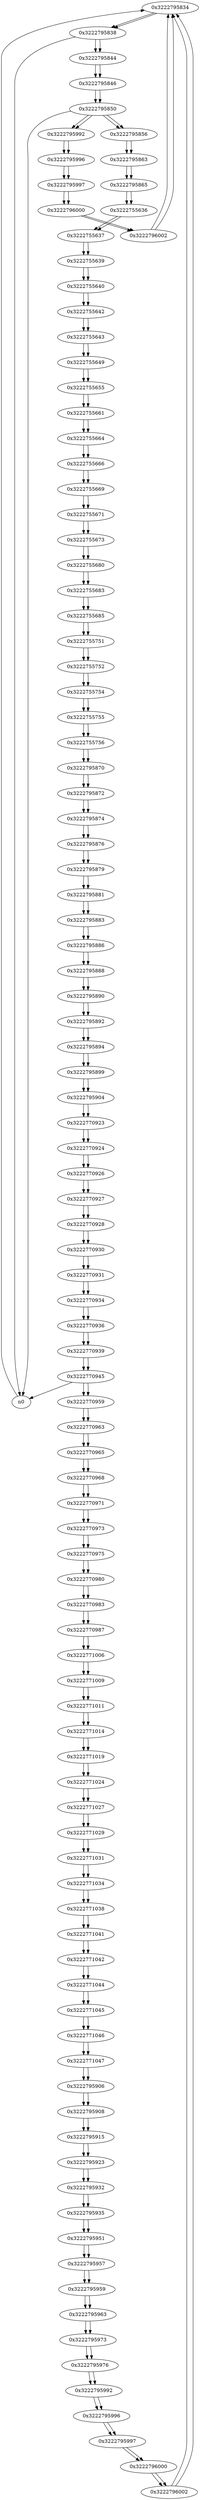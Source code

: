 digraph G{
/* nodes */
  n1 [label="0x3222795834"]
  n2 [label="0x3222795838"]
  n3 [label="0x3222795844"]
  n4 [label="0x3222795846"]
  n5 [label="0x3222795850"]
  n6 [label="0x3222795992"]
  n7 [label="0x3222795996"]
  n8 [label="0x3222795997"]
  n9 [label="0x3222796000"]
  n10 [label="0x3222796002"]
  n11 [label="0x3222795856"]
  n12 [label="0x3222795863"]
  n13 [label="0x3222795865"]
  n14 [label="0x3222755636"]
  n15 [label="0x3222755637"]
  n16 [label="0x3222755639"]
  n17 [label="0x3222755640"]
  n18 [label="0x3222755642"]
  n19 [label="0x3222755643"]
  n20 [label="0x3222755649"]
  n21 [label="0x3222755655"]
  n22 [label="0x3222755661"]
  n23 [label="0x3222755664"]
  n24 [label="0x3222755666"]
  n25 [label="0x3222755669"]
  n26 [label="0x3222755671"]
  n27 [label="0x3222755673"]
  n28 [label="0x3222755680"]
  n29 [label="0x3222755683"]
  n30 [label="0x3222755685"]
  n31 [label="0x3222755751"]
  n32 [label="0x3222755752"]
  n33 [label="0x3222755754"]
  n34 [label="0x3222755755"]
  n35 [label="0x3222755756"]
  n36 [label="0x3222795870"]
  n37 [label="0x3222795872"]
  n38 [label="0x3222795874"]
  n39 [label="0x3222795876"]
  n40 [label="0x3222795879"]
  n41 [label="0x3222795881"]
  n42 [label="0x3222795883"]
  n43 [label="0x3222795886"]
  n44 [label="0x3222795888"]
  n45 [label="0x3222795890"]
  n46 [label="0x3222795892"]
  n47 [label="0x3222795894"]
  n48 [label="0x3222795899"]
  n49 [label="0x3222795904"]
  n50 [label="0x3222770923"]
  n51 [label="0x3222770924"]
  n52 [label="0x3222770926"]
  n53 [label="0x3222770927"]
  n54 [label="0x3222770928"]
  n55 [label="0x3222770930"]
  n56 [label="0x3222770931"]
  n57 [label="0x3222770934"]
  n58 [label="0x3222770936"]
  n59 [label="0x3222770939"]
  n60 [label="0x3222770945"]
  n61 [label="0x3222770959"]
  n62 [label="0x3222770963"]
  n63 [label="0x3222770965"]
  n64 [label="0x3222770968"]
  n65 [label="0x3222770971"]
  n66 [label="0x3222770973"]
  n67 [label="0x3222770975"]
  n68 [label="0x3222770980"]
  n69 [label="0x3222770983"]
  n70 [label="0x3222770987"]
  n71 [label="0x3222771006"]
  n72 [label="0x3222771009"]
  n73 [label="0x3222771011"]
  n74 [label="0x3222771014"]
  n75 [label="0x3222771019"]
  n76 [label="0x3222771024"]
  n77 [label="0x3222771027"]
  n78 [label="0x3222771029"]
  n79 [label="0x3222771031"]
  n80 [label="0x3222771034"]
  n81 [label="0x3222771038"]
  n82 [label="0x3222771041"]
  n83 [label="0x3222771042"]
  n84 [label="0x3222771044"]
  n85 [label="0x3222771045"]
  n86 [label="0x3222771046"]
  n87 [label="0x3222771047"]
  n88 [label="0x3222795906"]
  n89 [label="0x3222795908"]
  n90 [label="0x3222795915"]
  n91 [label="0x3222795923"]
  n92 [label="0x3222795932"]
  n93 [label="0x3222795935"]
  n94 [label="0x3222795951"]
  n95 [label="0x3222795957"]
  n96 [label="0x3222795959"]
  n97 [label="0x3222795963"]
  n98 [label="0x3222795973"]
  n99 [label="0x3222795976"]
  n100 [label="0x3222795992"]
  n101 [label="0x3222795996"]
  n102 [label="0x3222795997"]
  n103 [label="0x3222796000"]
  n104 [label="0x3222796002"]
/* edges */
n1 -> n2;
n104 -> n1;
n10 -> n1;
n0 -> n1;
n2 -> n3;
n2 -> n0;
n1 -> n2;
n3 -> n4;
n2 -> n3;
n4 -> n5;
n3 -> n4;
n5 -> n11;
n5 -> n6;
n5 -> n0;
n4 -> n5;
n6 -> n7;
n5 -> n6;
n7 -> n8;
n6 -> n7;
n8 -> n9;
n7 -> n8;
n9 -> n10;
n8 -> n9;
n10 -> n1;
n9 -> n10;
n11 -> n12;
n5 -> n11;
n12 -> n13;
n11 -> n12;
n13 -> n14;
n12 -> n13;
n14 -> n15;
n13 -> n14;
n15 -> n16;
n14 -> n15;
n16 -> n17;
n15 -> n16;
n17 -> n18;
n16 -> n17;
n18 -> n19;
n17 -> n18;
n19 -> n20;
n18 -> n19;
n20 -> n21;
n19 -> n20;
n21 -> n22;
n20 -> n21;
n22 -> n23;
n21 -> n22;
n23 -> n24;
n22 -> n23;
n24 -> n25;
n23 -> n24;
n25 -> n26;
n24 -> n25;
n26 -> n27;
n25 -> n26;
n27 -> n28;
n26 -> n27;
n28 -> n29;
n27 -> n28;
n29 -> n30;
n28 -> n29;
n30 -> n31;
n29 -> n30;
n31 -> n32;
n30 -> n31;
n32 -> n33;
n31 -> n32;
n33 -> n34;
n32 -> n33;
n34 -> n35;
n33 -> n34;
n35 -> n36;
n34 -> n35;
n36 -> n37;
n35 -> n36;
n37 -> n38;
n36 -> n37;
n38 -> n39;
n37 -> n38;
n39 -> n40;
n38 -> n39;
n40 -> n41;
n39 -> n40;
n41 -> n42;
n40 -> n41;
n42 -> n43;
n41 -> n42;
n43 -> n44;
n42 -> n43;
n44 -> n45;
n43 -> n44;
n45 -> n46;
n44 -> n45;
n46 -> n47;
n45 -> n46;
n47 -> n48;
n46 -> n47;
n48 -> n49;
n47 -> n48;
n49 -> n50;
n48 -> n49;
n50 -> n51;
n49 -> n50;
n51 -> n52;
n50 -> n51;
n52 -> n53;
n51 -> n52;
n53 -> n54;
n52 -> n53;
n54 -> n55;
n53 -> n54;
n55 -> n56;
n54 -> n55;
n56 -> n57;
n55 -> n56;
n57 -> n58;
n56 -> n57;
n58 -> n59;
n57 -> n58;
n59 -> n60;
n58 -> n59;
n60 -> n61;
n60 -> n0;
n59 -> n60;
n61 -> n62;
n60 -> n61;
n62 -> n63;
n61 -> n62;
n63 -> n64;
n62 -> n63;
n64 -> n65;
n63 -> n64;
n65 -> n66;
n64 -> n65;
n66 -> n67;
n65 -> n66;
n67 -> n68;
n66 -> n67;
n68 -> n69;
n67 -> n68;
n69 -> n70;
n68 -> n69;
n70 -> n71;
n69 -> n70;
n71 -> n72;
n70 -> n71;
n72 -> n73;
n71 -> n72;
n73 -> n74;
n72 -> n73;
n74 -> n75;
n73 -> n74;
n75 -> n76;
n74 -> n75;
n76 -> n77;
n75 -> n76;
n77 -> n78;
n76 -> n77;
n78 -> n79;
n77 -> n78;
n79 -> n80;
n78 -> n79;
n80 -> n81;
n79 -> n80;
n81 -> n82;
n80 -> n81;
n82 -> n83;
n81 -> n82;
n83 -> n84;
n82 -> n83;
n84 -> n85;
n83 -> n84;
n85 -> n86;
n84 -> n85;
n86 -> n87;
n85 -> n86;
n87 -> n88;
n86 -> n87;
n88 -> n89;
n87 -> n88;
n89 -> n90;
n88 -> n89;
n90 -> n91;
n89 -> n90;
n91 -> n92;
n90 -> n91;
n92 -> n93;
n91 -> n92;
n93 -> n94;
n92 -> n93;
n94 -> n95;
n93 -> n94;
n95 -> n96;
n94 -> n95;
n96 -> n97;
n95 -> n96;
n97 -> n98;
n96 -> n97;
n98 -> n99;
n97 -> n98;
n99 -> n100;
n98 -> n99;
n100 -> n101;
n99 -> n100;
n101 -> n102;
n100 -> n101;
n102 -> n103;
n101 -> n102;
n103 -> n104;
n102 -> n103;
n104 -> n1;
n103 -> n104;
}
